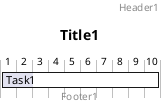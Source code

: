 @startgantt

Title Title1

Header Header1

Footer Footer1

Hide footbox

projectscale daily


[Task1] as [t5] lasts 10 days

[t5] is 20% completed



@endgantt